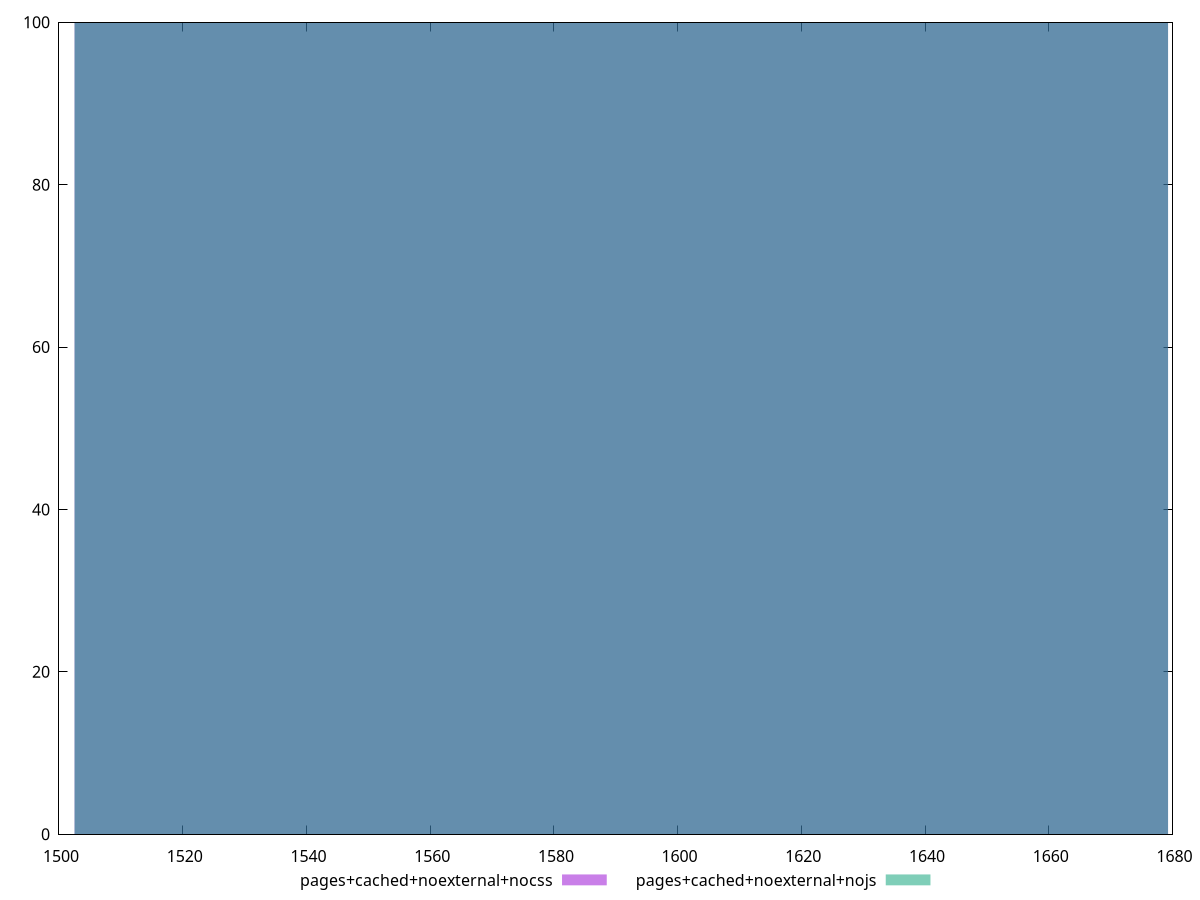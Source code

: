 reset
set terminal svg size 640, 500 enhanced background rgb 'white'
set output "reprap/first-contentful-paint/comparison/histogram/9_vs_10.svg"

$pagesCachedNoexternalNocss <<EOF
1590.89784873443 100
EOF

$pagesCachedNoexternalNojs <<EOF
1590.89784873443 100
EOF

set key outside below
set boxwidth 176.7664276371589
set yrange [0:100]
set style fill transparent solid 0.5 noborder

plot \
  $pagesCachedNoexternalNocss title "pages+cached+noexternal+nocss" with boxes, \
  $pagesCachedNoexternalNojs title "pages+cached+noexternal+nojs" with boxes, \


reset